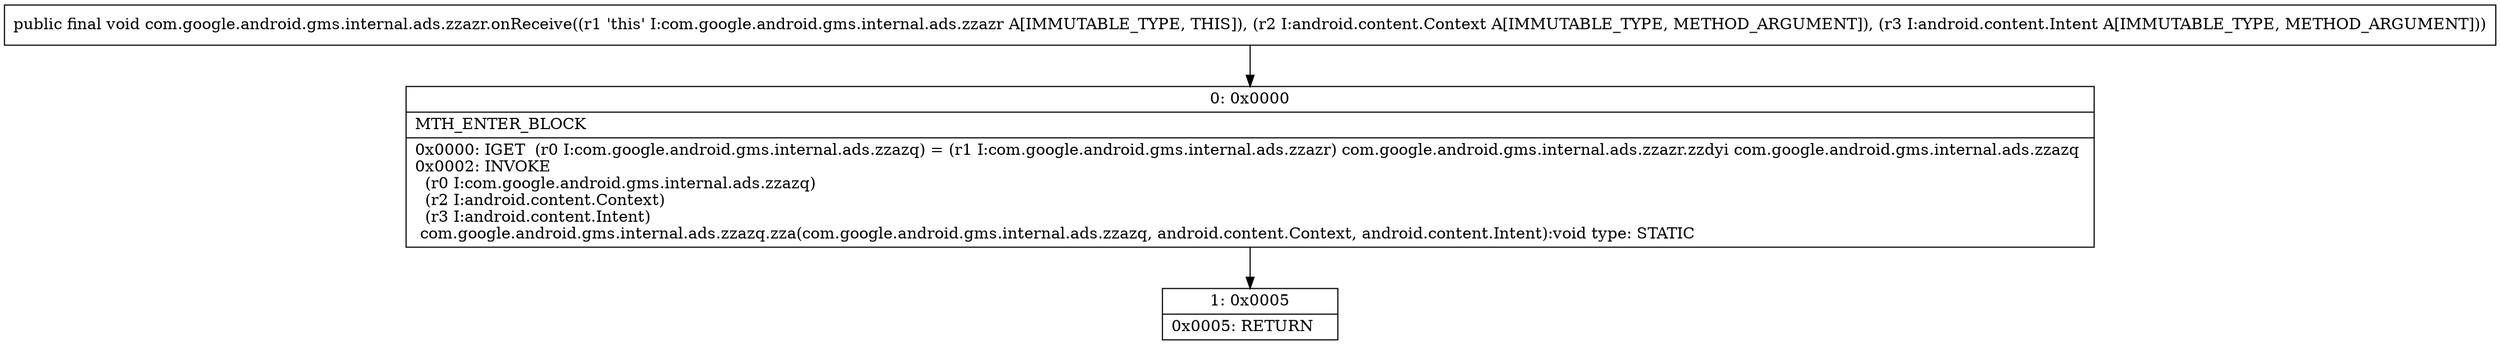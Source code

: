 digraph "CFG forcom.google.android.gms.internal.ads.zzazr.onReceive(Landroid\/content\/Context;Landroid\/content\/Intent;)V" {
Node_0 [shape=record,label="{0\:\ 0x0000|MTH_ENTER_BLOCK\l|0x0000: IGET  (r0 I:com.google.android.gms.internal.ads.zzazq) = (r1 I:com.google.android.gms.internal.ads.zzazr) com.google.android.gms.internal.ads.zzazr.zzdyi com.google.android.gms.internal.ads.zzazq \l0x0002: INVOKE  \l  (r0 I:com.google.android.gms.internal.ads.zzazq)\l  (r2 I:android.content.Context)\l  (r3 I:android.content.Intent)\l com.google.android.gms.internal.ads.zzazq.zza(com.google.android.gms.internal.ads.zzazq, android.content.Context, android.content.Intent):void type: STATIC \l}"];
Node_1 [shape=record,label="{1\:\ 0x0005|0x0005: RETURN   \l}"];
MethodNode[shape=record,label="{public final void com.google.android.gms.internal.ads.zzazr.onReceive((r1 'this' I:com.google.android.gms.internal.ads.zzazr A[IMMUTABLE_TYPE, THIS]), (r2 I:android.content.Context A[IMMUTABLE_TYPE, METHOD_ARGUMENT]), (r3 I:android.content.Intent A[IMMUTABLE_TYPE, METHOD_ARGUMENT])) }"];
MethodNode -> Node_0;
Node_0 -> Node_1;
}

